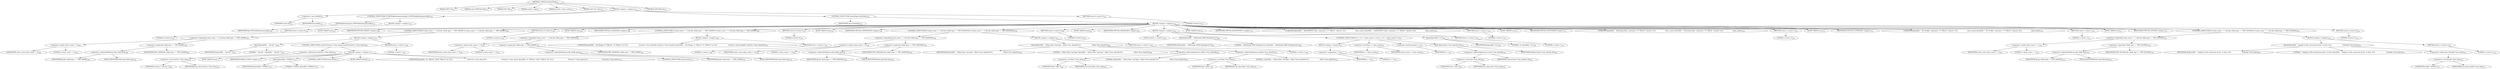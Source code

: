 digraph "_TIFFPrettyPrintField" {  
"3235" [label = <(METHOD,_TIFFPrettyPrintField)<SUB>151</SUB>> ]
"3236" [label = <(PARAM,TIFF *tif)<SUB>151</SUB>> ]
"3237" [label = <(PARAM,const TIFFField *fip)<SUB>151</SUB>> ]
"3238" [label = <(PARAM,FILE *fd)<SUB>151</SUB>> ]
"3239" [label = <(PARAM,uint32_t tag)<SUB>152</SUB>> ]
"3240" [label = <(PARAM,uint32_t value_count)<SUB>152</SUB>> ]
"3241" [label = <(PARAM,void *raw_data)<SUB>153</SUB>> ]
"3242" [label = <(BLOCK,&lt;empty&gt;,&lt;empty&gt;)<SUB>154</SUB>> ]
"3243" [label = <(&lt;operator&gt;.cast,(void)tif)<SUB>155</SUB>> ]
"3244" [label = <(UNKNOWN,void,void)<SUB>155</SUB>> ]
"3245" [label = <(IDENTIFIER,tif,(void)tif)<SUB>155</SUB>> ]
"3246" [label = <(CONTROL_STRUCTURE,if (TIFFFieldIsAnonymous(fip)),if (TIFFFieldIsAnonymous(fip)))<SUB>158</SUB>> ]
"3247" [label = <(TIFFFieldIsAnonymous,TIFFFieldIsAnonymous(fip))<SUB>158</SUB>> ]
"3248" [label = <(IDENTIFIER,fip,TIFFFieldIsAnonymous(fip))<SUB>158</SUB>> ]
"3249" [label = <(BLOCK,&lt;empty&gt;,&lt;empty&gt;)<SUB>159</SUB>> ]
"3250" [label = <(RETURN,return 0;,return 0;)<SUB>160</SUB>> ]
"3251" [label = <(LITERAL,0,return 0;)<SUB>160</SUB>> ]
"3252" [label = <(CONTROL_STRUCTURE,switch(tag),switch(tag))<SUB>163</SUB>> ]
"3253" [label = <(IDENTIFIER,tag,switch(tag))<SUB>163</SUB>> ]
"3254" [label = <(BLOCK,&lt;empty&gt;,&lt;empty&gt;)<SUB>164</SUB>> ]
"3255" [label = <(JUMP_TARGET,case)<SUB>165</SUB>> ]
"3256" [label = <(IDENTIFIER,TIFFTAG_INKSET,&lt;empty&gt;)<SUB>165</SUB>> ]
"3257" [label = <(CONTROL_STRUCTURE,if (value_count == 2 &amp;&amp; fip-&gt;field_type == TIFF_SHORT),if (value_count == 2 &amp;&amp; fip-&gt;field_type == TIFF_SHORT))<SUB>166</SUB>> ]
"3258" [label = <(&lt;operator&gt;.logicalAnd,value_count == 2 &amp;&amp; fip-&gt;field_type == TIFF_SHORT)<SUB>166</SUB>> ]
"3259" [label = <(&lt;operator&gt;.equals,value_count == 2)<SUB>166</SUB>> ]
"3260" [label = <(IDENTIFIER,value_count,value_count == 2)<SUB>166</SUB>> ]
"3261" [label = <(LITERAL,2,value_count == 2)<SUB>166</SUB>> ]
"3262" [label = <(&lt;operator&gt;.equals,fip-&gt;field_type == TIFF_SHORT)<SUB>166</SUB>> ]
"3263" [label = <(&lt;operator&gt;.indirectFieldAccess,fip-&gt;field_type)<SUB>166</SUB>> ]
"3264" [label = <(IDENTIFIER,fip,fip-&gt;field_type == TIFF_SHORT)<SUB>166</SUB>> ]
"3265" [label = <(FIELD_IDENTIFIER,field_type,field_type)<SUB>166</SUB>> ]
"3266" [label = <(IDENTIFIER,TIFF_SHORT,fip-&gt;field_type == TIFF_SHORT)<SUB>166</SUB>> ]
"3267" [label = <(BLOCK,&lt;empty&gt;,&lt;empty&gt;)<SUB>167</SUB>> ]
"3268" [label = <(fprintf,fprintf(fd, &quot;  Ink Set: &quot;))<SUB>168</SUB>> ]
"3269" [label = <(IDENTIFIER,fd,fprintf(fd, &quot;  Ink Set: &quot;))<SUB>168</SUB>> ]
"3270" [label = <(LITERAL,&quot;  Ink Set: &quot;,fprintf(fd, &quot;  Ink Set: &quot;))<SUB>168</SUB>> ]
"3271" [label = <(CONTROL_STRUCTURE,switch(*((uint16_t *)raw_data)),switch(*((uint16_t *)raw_data)))<SUB>169</SUB>> ]
"3272" [label = <(&lt;operator&gt;.indirection,*((uint16_t *)raw_data))<SUB>169</SUB>> ]
"3273" [label = <(&lt;operator&gt;.cast,(uint16_t *)raw_data)<SUB>169</SUB>> ]
"3274" [label = <(UNKNOWN,uint16_t *,uint16_t *)<SUB>169</SUB>> ]
"3275" [label = <(IDENTIFIER,raw_data,(uint16_t *)raw_data)<SUB>169</SUB>> ]
"3276" [label = <(BLOCK,&lt;empty&gt;,&lt;empty&gt;)<SUB>170</SUB>> ]
"3277" [label = <(JUMP_TARGET,case)<SUB>171</SUB>> ]
"3278" [label = <(IDENTIFIER,INKSET_CMYK,&lt;empty&gt;)<SUB>171</SUB>> ]
"3279" [label = <(fprintf,fprintf(fd, &quot;CMYK\n&quot;))<SUB>172</SUB>> ]
"3280" [label = <(IDENTIFIER,fd,fprintf(fd, &quot;CMYK\n&quot;))<SUB>172</SUB>> ]
"3281" [label = <(LITERAL,&quot;CMYK\n&quot;,fprintf(fd, &quot;CMYK\n&quot;))<SUB>172</SUB>> ]
"3282" [label = <(CONTROL_STRUCTURE,break;,break;)<SUB>173</SUB>> ]
"3283" [label = <(JUMP_TARGET,default)<SUB>174</SUB>> ]
"3284" [label = <(UNKNOWN,fprintf(fd, &quot;%&quot; PRIu16 &quot; (0x%&quot; PRIx16 &quot;)\n&quot;,\012                                *((uint16_t *)raw_data),\012                                *((uint16_t *)raw_data));,fprintf(fd, &quot;%&quot; PRIu16 &quot; (0x%&quot; PRIx16 &quot;)\n&quot;,\012                                *((uint16_t *)raw_data),\012                                *((uint16_t *)raw_data));)<SUB>175</SUB>> ]
"3285" [label = <(CONTROL_STRUCTURE,break;,break;)<SUB>178</SUB>> ]
"3286" [label = <(RETURN,return 1;,return 1;)<SUB>180</SUB>> ]
"3287" [label = <(LITERAL,1,return 1;)<SUB>180</SUB>> ]
"3288" [label = <(RETURN,return 0;,return 0;)<SUB>182</SUB>> ]
"3289" [label = <(LITERAL,0,return 0;)<SUB>182</SUB>> ]
"3290" [label = <(JUMP_TARGET,case)<SUB>184</SUB>> ]
"3291" [label = <(IDENTIFIER,TIFFTAG_DOTRANGE,&lt;empty&gt;)<SUB>184</SUB>> ]
"3292" [label = <(CONTROL_STRUCTURE,if (value_count == 2 &amp;&amp; fip-&gt;field_type == TIFF_SHORT),if (value_count == 2 &amp;&amp; fip-&gt;field_type == TIFF_SHORT))<SUB>185</SUB>> ]
"3293" [label = <(&lt;operator&gt;.logicalAnd,value_count == 2 &amp;&amp; fip-&gt;field_type == TIFF_SHORT)<SUB>185</SUB>> ]
"3294" [label = <(&lt;operator&gt;.equals,value_count == 2)<SUB>185</SUB>> ]
"3295" [label = <(IDENTIFIER,value_count,value_count == 2)<SUB>185</SUB>> ]
"3296" [label = <(LITERAL,2,value_count == 2)<SUB>185</SUB>> ]
"3297" [label = <(&lt;operator&gt;.equals,fip-&gt;field_type == TIFF_SHORT)<SUB>185</SUB>> ]
"3298" [label = <(&lt;operator&gt;.indirectFieldAccess,fip-&gt;field_type)<SUB>185</SUB>> ]
"3299" [label = <(IDENTIFIER,fip,fip-&gt;field_type == TIFF_SHORT)<SUB>185</SUB>> ]
"3300" [label = <(FIELD_IDENTIFIER,field_type,field_type)<SUB>185</SUB>> ]
"3301" [label = <(IDENTIFIER,TIFF_SHORT,fip-&gt;field_type == TIFF_SHORT)<SUB>185</SUB>> ]
"3302" [label = <(BLOCK,&lt;empty&gt;,&lt;empty&gt;)<SUB>186</SUB>> ]
"3303" [label = <(UNKNOWN,fprintf(fd, &quot;  Dot Range: %&quot; PRIu16 &quot;-%&quot; PRIu16 &quot;\n&quot;,\012                        ((uint16_t *)raw_data)[0], ((uint16_t *)raw_data)[1]);,fprintf(fd, &quot;  Dot Range: %&quot; PRIu16 &quot;-%&quot; PRIu16 &quot;\n&quot;,\012                        ((uint16_t *)raw_data)[0], ((uint16_t *)raw_data)[1]);)<SUB>187</SUB>> ]
"3304" [label = <(RETURN,return 1;,return 1;)<SUB>189</SUB>> ]
"3305" [label = <(LITERAL,1,return 1;)<SUB>189</SUB>> ]
"3306" [label = <(RETURN,return 0;,return 0;)<SUB>191</SUB>> ]
"3307" [label = <(LITERAL,0,return 0;)<SUB>191</SUB>> ]
"3308" [label = <(JUMP_TARGET,case)<SUB>193</SUB>> ]
"3309" [label = <(IDENTIFIER,TIFFTAG_WHITEPOINT,&lt;empty&gt;)<SUB>193</SUB>> ]
"3310" [label = <(CONTROL_STRUCTURE,if (value_count == 2 &amp;&amp; fip-&gt;field_type == TIFF_RATIONAL),if (value_count == 2 &amp;&amp; fip-&gt;field_type == TIFF_RATIONAL))<SUB>194</SUB>> ]
"3311" [label = <(&lt;operator&gt;.logicalAnd,value_count == 2 &amp;&amp; fip-&gt;field_type == TIFF_RATIONAL)<SUB>194</SUB>> ]
"3312" [label = <(&lt;operator&gt;.equals,value_count == 2)<SUB>194</SUB>> ]
"3313" [label = <(IDENTIFIER,value_count,value_count == 2)<SUB>194</SUB>> ]
"3314" [label = <(LITERAL,2,value_count == 2)<SUB>194</SUB>> ]
"3315" [label = <(&lt;operator&gt;.equals,fip-&gt;field_type == TIFF_RATIONAL)<SUB>194</SUB>> ]
"3316" [label = <(&lt;operator&gt;.indirectFieldAccess,fip-&gt;field_type)<SUB>194</SUB>> ]
"3317" [label = <(IDENTIFIER,fip,fip-&gt;field_type == TIFF_RATIONAL)<SUB>194</SUB>> ]
"3318" [label = <(FIELD_IDENTIFIER,field_type,field_type)<SUB>194</SUB>> ]
"3319" [label = <(IDENTIFIER,TIFF_RATIONAL,fip-&gt;field_type == TIFF_RATIONAL)<SUB>194</SUB>> ]
"3320" [label = <(BLOCK,&lt;empty&gt;,&lt;empty&gt;)<SUB>195</SUB>> ]
"3321" [label = <(fprintf,fprintf(fd, &quot;  White Point: %g-%g\n&quot;, ((float *)raw_data)[0],\012                        ((float *)raw_data)[1]))<SUB>196</SUB>> ]
"3322" [label = <(IDENTIFIER,fd,fprintf(fd, &quot;  White Point: %g-%g\n&quot;, ((float *)raw_data)[0],\012                        ((float *)raw_data)[1]))<SUB>196</SUB>> ]
"3323" [label = <(LITERAL,&quot;  White Point: %g-%g\n&quot;,fprintf(fd, &quot;  White Point: %g-%g\n&quot;, ((float *)raw_data)[0],\012                        ((float *)raw_data)[1]))<SUB>196</SUB>> ]
"3324" [label = <(&lt;operator&gt;.indirectIndexAccess,((float *)raw_data)[0])<SUB>196</SUB>> ]
"3325" [label = <(&lt;operator&gt;.cast,(float *)raw_data)<SUB>196</SUB>> ]
"3326" [label = <(UNKNOWN,float *,float *)<SUB>196</SUB>> ]
"3327" [label = <(IDENTIFIER,raw_data,(float *)raw_data)<SUB>196</SUB>> ]
"3328" [label = <(LITERAL,0,fprintf(fd, &quot;  White Point: %g-%g\n&quot;, ((float *)raw_data)[0],\012                        ((float *)raw_data)[1]))<SUB>196</SUB>> ]
"3329" [label = <(&lt;operator&gt;.indirectIndexAccess,((float *)raw_data)[1])<SUB>197</SUB>> ]
"3330" [label = <(&lt;operator&gt;.cast,(float *)raw_data)<SUB>197</SUB>> ]
"3331" [label = <(UNKNOWN,float *,float *)<SUB>197</SUB>> ]
"3332" [label = <(IDENTIFIER,raw_data,(float *)raw_data)<SUB>197</SUB>> ]
"3333" [label = <(LITERAL,1,fprintf(fd, &quot;  White Point: %g-%g\n&quot;, ((float *)raw_data)[0],\012                        ((float *)raw_data)[1]))<SUB>197</SUB>> ]
"3334" [label = <(RETURN,return 1;,return 1;)<SUB>198</SUB>> ]
"3335" [label = <(LITERAL,1,return 1;)<SUB>198</SUB>> ]
"3336" [label = <(RETURN,return 0;,return 0;)<SUB>200</SUB>> ]
"3337" [label = <(LITERAL,0,return 0;)<SUB>200</SUB>> ]
"3338" [label = <(JUMP_TARGET,case)<SUB>202</SUB>> ]
"3339" [label = <(IDENTIFIER,TIFFTAG_XMLPACKET,&lt;empty&gt;)<SUB>202</SUB>> ]
"3340" [label = <(BLOCK,&lt;empty&gt;,&lt;empty&gt;)<SUB>203</SUB>> ]
"3341" [label = <(LOCAL,uint32_t i: uint32_t)<SUB>204</SUB>> ]
"3342" [label = <(fprintf,fprintf(fd, &quot;  XMLPacket (XMP Metadata):\n&quot;))<SUB>206</SUB>> ]
"3343" [label = <(IDENTIFIER,fd,fprintf(fd, &quot;  XMLPacket (XMP Metadata):\n&quot;))<SUB>206</SUB>> ]
"3344" [label = <(LITERAL,&quot;  XMLPacket (XMP Metadata):\n&quot;,fprintf(fd, &quot;  XMLPacket (XMP Metadata):\n&quot;))<SUB>206</SUB>> ]
"3345" [label = <(CONTROL_STRUCTURE,for (i = 0;i &lt; value_count;i++),for (i = 0;i &lt; value_count;i++))<SUB>207</SUB>> ]
"3346" [label = <(BLOCK,&lt;empty&gt;,&lt;empty&gt;)<SUB>207</SUB>> ]
"3347" [label = <(&lt;operator&gt;.assignment,i = 0)<SUB>207</SUB>> ]
"3348" [label = <(IDENTIFIER,i,i = 0)<SUB>207</SUB>> ]
"3349" [label = <(LITERAL,0,i = 0)<SUB>207</SUB>> ]
"3350" [label = <(&lt;operator&gt;.lessThan,i &lt; value_count)<SUB>207</SUB>> ]
"3351" [label = <(IDENTIFIER,i,i &lt; value_count)<SUB>207</SUB>> ]
"3352" [label = <(IDENTIFIER,value_count,i &lt; value_count)<SUB>207</SUB>> ]
"3353" [label = <(&lt;operator&gt;.postIncrement,i++)<SUB>207</SUB>> ]
"3354" [label = <(IDENTIFIER,i,i++)<SUB>207</SUB>> ]
"3355" [label = <(fputc,fputc(((char *)raw_data)[i], fd))<SUB>208</SUB>> ]
"3356" [label = <(&lt;operator&gt;.indirectIndexAccess,((char *)raw_data)[i])<SUB>208</SUB>> ]
"3357" [label = <(&lt;operator&gt;.cast,(char *)raw_data)<SUB>208</SUB>> ]
"3358" [label = <(UNKNOWN,char *,char *)<SUB>208</SUB>> ]
"3359" [label = <(IDENTIFIER,raw_data,(char *)raw_data)<SUB>208</SUB>> ]
"3360" [label = <(IDENTIFIER,i,fputc(((char *)raw_data)[i], fd))<SUB>208</SUB>> ]
"3361" [label = <(IDENTIFIER,fd,fputc(((char *)raw_data)[i], fd))<SUB>208</SUB>> ]
"3362" [label = <(fprintf,fprintf(fd, &quot;\n&quot;))<SUB>209</SUB>> ]
"3363" [label = <(IDENTIFIER,fd,fprintf(fd, &quot;\n&quot;))<SUB>209</SUB>> ]
"3364" [label = <(LITERAL,&quot;\n&quot;,fprintf(fd, &quot;\n&quot;))<SUB>209</SUB>> ]
"3365" [label = <(RETURN,return 1;,return 1;)<SUB>210</SUB>> ]
"3366" [label = <(LITERAL,1,return 1;)<SUB>210</SUB>> ]
"3367" [label = <(JUMP_TARGET,case)<SUB>212</SUB>> ]
"3368" [label = <(IDENTIFIER,TIFFTAG_RICHTIFFIPTC,&lt;empty&gt;)<SUB>212</SUB>> ]
"3369" [label = <(UNKNOWN,fprintf(fd, &quot;  RichTIFFIPTC Data: &lt;present&gt;, %&quot; PRIu32 &quot; bytes\n&quot;,\012                    value_count);,fprintf(fd, &quot;  RichTIFFIPTC Data: &lt;present&gt;, %&quot; PRIu32 &quot; bytes\n&quot;,\012                    value_count);)<SUB>213</SUB>> ]
"3370" [label = <(RETURN,return 1;,return 1;)<SUB>215</SUB>> ]
"3371" [label = <(LITERAL,1,return 1;)<SUB>215</SUB>> ]
"3372" [label = <(JUMP_TARGET,case)<SUB>217</SUB>> ]
"3373" [label = <(IDENTIFIER,TIFFTAG_PHOTOSHOP,&lt;empty&gt;)<SUB>217</SUB>> ]
"3374" [label = <(UNKNOWN,fprintf(fd, &quot;  Photoshop Data: &lt;present&gt;, %&quot; PRIu32 &quot; bytes\n&quot;,\012                    value_count);,fprintf(fd, &quot;  Photoshop Data: &lt;present&gt;, %&quot; PRIu32 &quot; bytes\n&quot;,\012                    value_count);)<SUB>218</SUB>> ]
"3375" [label = <(RETURN,return 1;,return 1;)<SUB>220</SUB>> ]
"3376" [label = <(LITERAL,1,return 1;)<SUB>220</SUB>> ]
"3377" [label = <(JUMP_TARGET,case)<SUB>222</SUB>> ]
"3378" [label = <(IDENTIFIER,TIFFTAG_ICCPROFILE,&lt;empty&gt;)<SUB>222</SUB>> ]
"3379" [label = <(UNKNOWN,fprintf(fd, &quot;  ICC Profile: &lt;present&gt;, %&quot; PRIu32 &quot; bytes\n&quot;,\012                    value_count);,fprintf(fd, &quot;  ICC Profile: &lt;present&gt;, %&quot; PRIu32 &quot; bytes\n&quot;,\012                    value_count);)<SUB>223</SUB>> ]
"3380" [label = <(RETURN,return 1;,return 1;)<SUB>225</SUB>> ]
"3381" [label = <(LITERAL,1,return 1;)<SUB>225</SUB>> ]
"3382" [label = <(JUMP_TARGET,case)<SUB>227</SUB>> ]
"3383" [label = <(IDENTIFIER,TIFFTAG_STONITS,&lt;empty&gt;)<SUB>227</SUB>> ]
"3384" [label = <(CONTROL_STRUCTURE,if (value_count == 1 &amp;&amp; fip-&gt;field_type == TIFF_DOUBLE),if (value_count == 1 &amp;&amp; fip-&gt;field_type == TIFF_DOUBLE))<SUB>228</SUB>> ]
"3385" [label = <(&lt;operator&gt;.logicalAnd,value_count == 1 &amp;&amp; fip-&gt;field_type == TIFF_DOUBLE)<SUB>228</SUB>> ]
"3386" [label = <(&lt;operator&gt;.equals,value_count == 1)<SUB>228</SUB>> ]
"3387" [label = <(IDENTIFIER,value_count,value_count == 1)<SUB>228</SUB>> ]
"3388" [label = <(LITERAL,1,value_count == 1)<SUB>228</SUB>> ]
"3389" [label = <(&lt;operator&gt;.equals,fip-&gt;field_type == TIFF_DOUBLE)<SUB>228</SUB>> ]
"3390" [label = <(&lt;operator&gt;.indirectFieldAccess,fip-&gt;field_type)<SUB>228</SUB>> ]
"3391" [label = <(IDENTIFIER,fip,fip-&gt;field_type == TIFF_DOUBLE)<SUB>228</SUB>> ]
"3392" [label = <(FIELD_IDENTIFIER,field_type,field_type)<SUB>228</SUB>> ]
"3393" [label = <(IDENTIFIER,TIFF_DOUBLE,fip-&gt;field_type == TIFF_DOUBLE)<SUB>228</SUB>> ]
"3394" [label = <(BLOCK,&lt;empty&gt;,&lt;empty&gt;)<SUB>229</SUB>> ]
"3395" [label = <(fprintf,fprintf(fd, &quot;  Sample to Nits conversion factor: %.4e\n&quot;,\012                        *((double *)raw_data)))<SUB>230</SUB>> ]
"3396" [label = <(IDENTIFIER,fd,fprintf(fd, &quot;  Sample to Nits conversion factor: %.4e\n&quot;,\012                        *((double *)raw_data)))<SUB>230</SUB>> ]
"3397" [label = <(LITERAL,&quot;  Sample to Nits conversion factor: %.4e\n&quot;,fprintf(fd, &quot;  Sample to Nits conversion factor: %.4e\n&quot;,\012                        *((double *)raw_data)))<SUB>230</SUB>> ]
"3398" [label = <(&lt;operator&gt;.indirection,*((double *)raw_data))<SUB>231</SUB>> ]
"3399" [label = <(&lt;operator&gt;.cast,(double *)raw_data)<SUB>231</SUB>> ]
"3400" [label = <(UNKNOWN,double *,double *)<SUB>231</SUB>> ]
"3401" [label = <(IDENTIFIER,raw_data,(double *)raw_data)<SUB>231</SUB>> ]
"3402" [label = <(RETURN,return 1;,return 1;)<SUB>232</SUB>> ]
"3403" [label = <(LITERAL,1,return 1;)<SUB>232</SUB>> ]
"3404" [label = <(RETURN,return 0;,return 0;)<SUB>234</SUB>> ]
"3405" [label = <(LITERAL,0,return 0;)<SUB>234</SUB>> ]
"3406" [label = <(RETURN,return 0;,return 0;)<SUB>237</SUB>> ]
"3407" [label = <(LITERAL,0,return 0;)<SUB>237</SUB>> ]
"3408" [label = <(METHOD_RETURN,int)<SUB>151</SUB>> ]
  "3235" -> "3236" 
  "3235" -> "3237" 
  "3235" -> "3238" 
  "3235" -> "3239" 
  "3235" -> "3240" 
  "3235" -> "3241" 
  "3235" -> "3242" 
  "3235" -> "3408" 
  "3242" -> "3243" 
  "3242" -> "3246" 
  "3242" -> "3252" 
  "3242" -> "3406" 
  "3243" -> "3244" 
  "3243" -> "3245" 
  "3246" -> "3247" 
  "3246" -> "3249" 
  "3247" -> "3248" 
  "3249" -> "3250" 
  "3250" -> "3251" 
  "3252" -> "3253" 
  "3252" -> "3254" 
  "3254" -> "3255" 
  "3254" -> "3256" 
  "3254" -> "3257" 
  "3254" -> "3288" 
  "3254" -> "3290" 
  "3254" -> "3291" 
  "3254" -> "3292" 
  "3254" -> "3306" 
  "3254" -> "3308" 
  "3254" -> "3309" 
  "3254" -> "3310" 
  "3254" -> "3336" 
  "3254" -> "3338" 
  "3254" -> "3339" 
  "3254" -> "3340" 
  "3254" -> "3367" 
  "3254" -> "3368" 
  "3254" -> "3369" 
  "3254" -> "3370" 
  "3254" -> "3372" 
  "3254" -> "3373" 
  "3254" -> "3374" 
  "3254" -> "3375" 
  "3254" -> "3377" 
  "3254" -> "3378" 
  "3254" -> "3379" 
  "3254" -> "3380" 
  "3254" -> "3382" 
  "3254" -> "3383" 
  "3254" -> "3384" 
  "3254" -> "3404" 
  "3257" -> "3258" 
  "3257" -> "3267" 
  "3258" -> "3259" 
  "3258" -> "3262" 
  "3259" -> "3260" 
  "3259" -> "3261" 
  "3262" -> "3263" 
  "3262" -> "3266" 
  "3263" -> "3264" 
  "3263" -> "3265" 
  "3267" -> "3268" 
  "3267" -> "3271" 
  "3267" -> "3286" 
  "3268" -> "3269" 
  "3268" -> "3270" 
  "3271" -> "3272" 
  "3271" -> "3276" 
  "3272" -> "3273" 
  "3273" -> "3274" 
  "3273" -> "3275" 
  "3276" -> "3277" 
  "3276" -> "3278" 
  "3276" -> "3279" 
  "3276" -> "3282" 
  "3276" -> "3283" 
  "3276" -> "3284" 
  "3276" -> "3285" 
  "3279" -> "3280" 
  "3279" -> "3281" 
  "3286" -> "3287" 
  "3288" -> "3289" 
  "3292" -> "3293" 
  "3292" -> "3302" 
  "3293" -> "3294" 
  "3293" -> "3297" 
  "3294" -> "3295" 
  "3294" -> "3296" 
  "3297" -> "3298" 
  "3297" -> "3301" 
  "3298" -> "3299" 
  "3298" -> "3300" 
  "3302" -> "3303" 
  "3302" -> "3304" 
  "3304" -> "3305" 
  "3306" -> "3307" 
  "3310" -> "3311" 
  "3310" -> "3320" 
  "3311" -> "3312" 
  "3311" -> "3315" 
  "3312" -> "3313" 
  "3312" -> "3314" 
  "3315" -> "3316" 
  "3315" -> "3319" 
  "3316" -> "3317" 
  "3316" -> "3318" 
  "3320" -> "3321" 
  "3320" -> "3334" 
  "3321" -> "3322" 
  "3321" -> "3323" 
  "3321" -> "3324" 
  "3321" -> "3329" 
  "3324" -> "3325" 
  "3324" -> "3328" 
  "3325" -> "3326" 
  "3325" -> "3327" 
  "3329" -> "3330" 
  "3329" -> "3333" 
  "3330" -> "3331" 
  "3330" -> "3332" 
  "3334" -> "3335" 
  "3336" -> "3337" 
  "3340" -> "3341" 
  "3340" -> "3342" 
  "3340" -> "3345" 
  "3340" -> "3362" 
  "3340" -> "3365" 
  "3342" -> "3343" 
  "3342" -> "3344" 
  "3345" -> "3346" 
  "3345" -> "3350" 
  "3345" -> "3353" 
  "3345" -> "3355" 
  "3346" -> "3347" 
  "3347" -> "3348" 
  "3347" -> "3349" 
  "3350" -> "3351" 
  "3350" -> "3352" 
  "3353" -> "3354" 
  "3355" -> "3356" 
  "3355" -> "3361" 
  "3356" -> "3357" 
  "3356" -> "3360" 
  "3357" -> "3358" 
  "3357" -> "3359" 
  "3362" -> "3363" 
  "3362" -> "3364" 
  "3365" -> "3366" 
  "3370" -> "3371" 
  "3375" -> "3376" 
  "3380" -> "3381" 
  "3384" -> "3385" 
  "3384" -> "3394" 
  "3385" -> "3386" 
  "3385" -> "3389" 
  "3386" -> "3387" 
  "3386" -> "3388" 
  "3389" -> "3390" 
  "3389" -> "3393" 
  "3390" -> "3391" 
  "3390" -> "3392" 
  "3394" -> "3395" 
  "3394" -> "3402" 
  "3395" -> "3396" 
  "3395" -> "3397" 
  "3395" -> "3398" 
  "3398" -> "3399" 
  "3399" -> "3400" 
  "3399" -> "3401" 
  "3402" -> "3403" 
  "3404" -> "3405" 
  "3406" -> "3407" 
}
